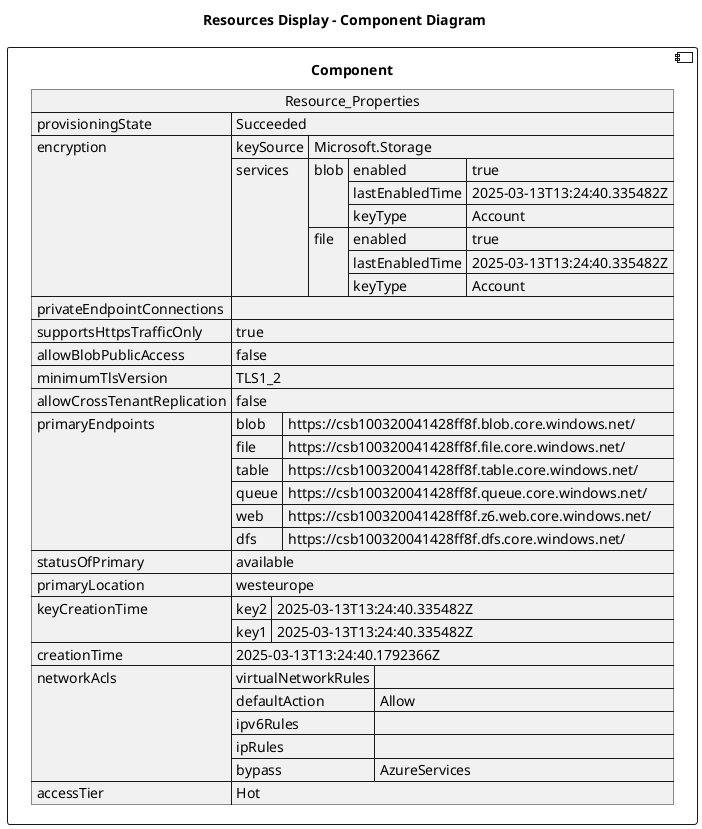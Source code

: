 @startuml

title Resources Display - Component Diagram

component Component {

json  Resource_Properties {
  "provisioningState": "Succeeded",
  "encryption": {
    "keySource": "Microsoft.Storage",
    "services": {
      "blob": {
        "enabled": true,
        "lastEnabledTime": "2025-03-13T13:24:40.335482Z",
        "keyType": "Account"
      },
      "file": {
        "enabled": true,
        "lastEnabledTime": "2025-03-13T13:24:40.335482Z",
        "keyType": "Account"
      }
    }
  },
  "privateEndpointConnections": [],
  "supportsHttpsTrafficOnly": true,
  "allowBlobPublicAccess": false,
  "minimumTlsVersion": "TLS1_2",
  "allowCrossTenantReplication": false,
  "primaryEndpoints": {
    "blob": "https://csb100320041428ff8f.blob.core.windows.net/",
    "file": "https://csb100320041428ff8f.file.core.windows.net/",
    "table": "https://csb100320041428ff8f.table.core.windows.net/",
    "queue": "https://csb100320041428ff8f.queue.core.windows.net/",
    "web": "https://csb100320041428ff8f.z6.web.core.windows.net/",
    "dfs": "https://csb100320041428ff8f.dfs.core.windows.net/"
  },
  "statusOfPrimary": "available",
  "primaryLocation": "westeurope",
  "keyCreationTime": {
    "key2": "2025-03-13T13:24:40.335482Z",
    "key1": "2025-03-13T13:24:40.335482Z"
  },
  "creationTime": "2025-03-13T13:24:40.1792366Z",
  "networkAcls": {
    "virtualNetworkRules": [],
    "defaultAction": "Allow",
    "ipv6Rules": [],
    "ipRules": [],
    "bypass": "AzureServices"
  },
  "accessTier": "Hot"
}
}
@enduml
